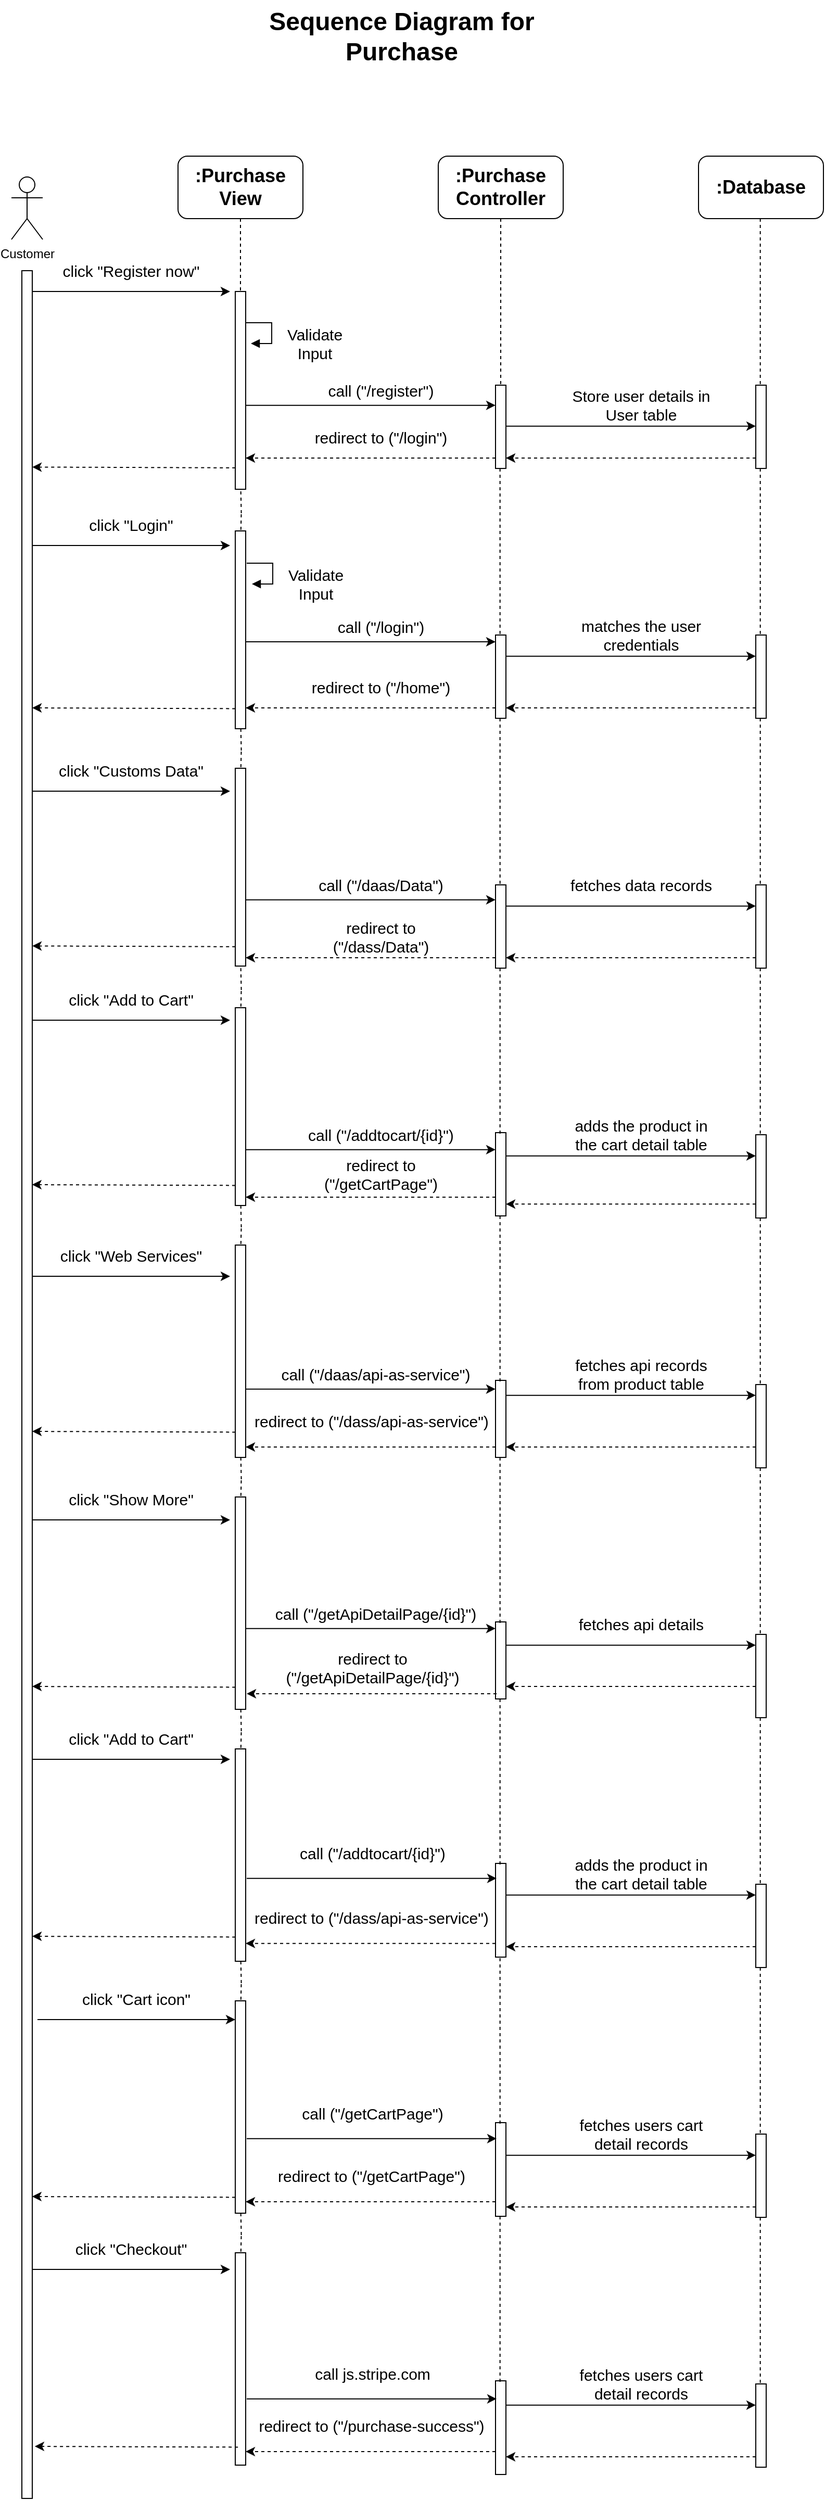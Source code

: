 <mxfile version="13.1.14" type="device"><diagram id="eB_ytuQkazif5KCW27un" name="Page-1"><mxGraphModel dx="1384" dy="784" grid="1" gridSize="10" guides="1" tooltips="1" connect="1" arrows="1" fold="1" page="1" pageScale="1" pageWidth="850" pageHeight="1100" math="0" shadow="0"><root><mxCell id="0"/><mxCell id="1" parent="0"/><mxCell id="fTECUdJftfLDW5lD0gF7-1" value="Customer" style="shape=umlActor;verticalLabelPosition=bottom;labelBackgroundColor=#ffffff;verticalAlign=top;html=1;outlineConnect=0;" vertex="1" parent="1"><mxGeometry x="50" y="210" width="30" height="60" as="geometry"/></mxCell><mxCell id="fTECUdJftfLDW5lD0gF7-7" value="" style="html=1;points=[];perimeter=orthogonalPerimeter;" vertex="1" parent="1"><mxGeometry x="60" y="300" width="10" height="2140" as="geometry"/></mxCell><mxCell id="fTECUdJftfLDW5lD0gF7-8" value="&lt;font style=&quot;font-size: 24px&quot;&gt;&lt;b&gt;Sequence Diagram for Purchase&lt;/b&gt;&lt;/font&gt;" style="text;html=1;strokeColor=none;fillColor=none;align=center;verticalAlign=middle;whiteSpace=wrap;rounded=0;" vertex="1" parent="1"><mxGeometry x="240" y="40" width="370" height="70" as="geometry"/></mxCell><mxCell id="fTECUdJftfLDW5lD0gF7-14" value="" style="edgeStyle=orthogonalEdgeStyle;rounded=0;orthogonalLoop=1;jettySize=auto;html=1;dashed=1;endArrow=none;endFill=0;" edge="1" parent="1" source="fTECUdJftfLDW5lD0gF7-9" target="fTECUdJftfLDW5lD0gF7-12"><mxGeometry relative="1" as="geometry"/></mxCell><mxCell id="fTECUdJftfLDW5lD0gF7-9" value="&lt;font style=&quot;font-size: 18px&quot;&gt;&lt;b&gt;:Purchase View&lt;/b&gt;&lt;/font&gt;" style="rounded=1;whiteSpace=wrap;html=1;" vertex="1" parent="1"><mxGeometry x="210" y="190" width="120" height="60" as="geometry"/></mxCell><mxCell id="fTECUdJftfLDW5lD0gF7-28" style="edgeStyle=orthogonalEdgeStyle;rounded=0;orthogonalLoop=1;jettySize=auto;html=1;exitX=0.5;exitY=1;exitDx=0;exitDy=0;endArrow=none;endFill=0;fontSize=15;dashed=1;" edge="1" parent="1" source="fTECUdJftfLDW5lD0gF7-10" target="fTECUdJftfLDW5lD0gF7-27"><mxGeometry relative="1" as="geometry"/></mxCell><mxCell id="fTECUdJftfLDW5lD0gF7-10" value="&lt;font style=&quot;font-size: 18px&quot;&gt;&lt;b&gt;:Purchase Controller&lt;/b&gt;&lt;/font&gt;" style="rounded=1;whiteSpace=wrap;html=1;" vertex="1" parent="1"><mxGeometry x="460" y="190" width="120" height="60" as="geometry"/></mxCell><mxCell id="fTECUdJftfLDW5lD0gF7-11" value="&lt;font style=&quot;font-size: 18px&quot;&gt;&lt;b&gt;:Database&lt;/b&gt;&lt;/font&gt;" style="rounded=1;whiteSpace=wrap;html=1;" vertex="1" parent="1"><mxGeometry x="710" y="190" width="120" height="60" as="geometry"/></mxCell><mxCell id="fTECUdJftfLDW5lD0gF7-12" value="" style="html=1;points=[];perimeter=orthogonalPerimeter;" vertex="1" parent="1"><mxGeometry x="265" y="320" width="10" height="190" as="geometry"/></mxCell><mxCell id="fTECUdJftfLDW5lD0gF7-15" value="" style="endArrow=classic;html=1;" edge="1" parent="1"><mxGeometry width="50" height="50" relative="1" as="geometry"><mxPoint x="70" y="320" as="sourcePoint"/><mxPoint x="260" y="320" as="targetPoint"/></mxGeometry></mxCell><mxCell id="fTECUdJftfLDW5lD0gF7-16" value="click &quot;Register now&quot;" style="text;html=1;strokeColor=none;fillColor=none;align=center;verticalAlign=middle;whiteSpace=wrap;rounded=0;fontSize=15;" vertex="1" parent="1"><mxGeometry x="90" y="290" width="150" height="20" as="geometry"/></mxCell><mxCell id="fTECUdJftfLDW5lD0gF7-26" value="&lt;div&gt;Validate&lt;/div&gt;&lt;div&gt;Input&lt;/div&gt;" style="edgeStyle=orthogonalEdgeStyle;html=1;align=center;spacingLeft=2;endArrow=block;rounded=0;entryX=1;entryY=0;fontSize=15;" edge="1" parent="1"><mxGeometry x="0.385" y="-40" relative="1" as="geometry"><mxPoint x="275" y="350" as="sourcePoint"/><Array as="points"><mxPoint x="300" y="350"/></Array><mxPoint x="280" y="370" as="targetPoint"/><mxPoint x="40" y="40" as="offset"/></mxGeometry></mxCell><mxCell id="fTECUdJftfLDW5lD0gF7-27" value="" style="html=1;points=[];perimeter=orthogonalPerimeter;fontSize=15;" vertex="1" parent="1"><mxGeometry x="515" y="410" width="10" height="80" as="geometry"/></mxCell><mxCell id="fTECUdJftfLDW5lD0gF7-29" value="" style="endArrow=classic;html=1;" edge="1" parent="1" target="fTECUdJftfLDW5lD0gF7-27"><mxGeometry width="50" height="50" relative="1" as="geometry"><mxPoint x="275" y="429.33" as="sourcePoint"/><mxPoint x="465" y="429.33" as="targetPoint"/></mxGeometry></mxCell><mxCell id="fTECUdJftfLDW5lD0gF7-30" value="call (&quot;/register&quot;)" style="text;html=1;strokeColor=none;fillColor=none;align=center;verticalAlign=middle;whiteSpace=wrap;rounded=0;fontSize=15;" vertex="1" parent="1"><mxGeometry x="330" y="405" width="150" height="20" as="geometry"/></mxCell><mxCell id="fTECUdJftfLDW5lD0gF7-31" value="" style="html=1;points=[];perimeter=orthogonalPerimeter;fontSize=15;" vertex="1" parent="1"><mxGeometry x="765" y="410" width="10" height="80" as="geometry"/></mxCell><mxCell id="fTECUdJftfLDW5lD0gF7-33" value="" style="endArrow=classic;html=1;" edge="1" parent="1"><mxGeometry width="50" height="50" relative="1" as="geometry"><mxPoint x="525" y="449.33" as="sourcePoint"/><mxPoint x="765" y="449.33" as="targetPoint"/></mxGeometry></mxCell><mxCell id="fTECUdJftfLDW5lD0gF7-34" value="Store user details in&lt;br&gt;User table" style="text;html=1;strokeColor=none;fillColor=none;align=center;verticalAlign=middle;whiteSpace=wrap;rounded=0;fontSize=15;" vertex="1" parent="1"><mxGeometry x="580" y="419" width="150" height="20" as="geometry"/></mxCell><mxCell id="fTECUdJftfLDW5lD0gF7-35" value="" style="endArrow=classic;html=1;dashed=1;fontSize=15;" edge="1" parent="1" target="fTECUdJftfLDW5lD0gF7-27"><mxGeometry width="50" height="50" relative="1" as="geometry"><mxPoint x="765" y="480" as="sourcePoint"/><mxPoint x="675" y="480" as="targetPoint"/></mxGeometry></mxCell><mxCell id="fTECUdJftfLDW5lD0gF7-36" value="" style="endArrow=classic;html=1;dashed=1;fontSize=15;" edge="1" parent="1"><mxGeometry width="50" height="50" relative="1" as="geometry"><mxPoint x="515" y="480" as="sourcePoint"/><mxPoint x="275" y="480" as="targetPoint"/></mxGeometry></mxCell><mxCell id="fTECUdJftfLDW5lD0gF7-38" value="redirect to (&quot;/login&quot;)" style="text;html=1;strokeColor=none;fillColor=none;align=center;verticalAlign=middle;whiteSpace=wrap;rounded=0;fontSize=15;" vertex="1" parent="1"><mxGeometry x="330" y="450" width="150" height="20" as="geometry"/></mxCell><mxCell id="fTECUdJftfLDW5lD0gF7-39" value="" style="html=1;points=[];perimeter=orthogonalPerimeter;" vertex="1" parent="1"><mxGeometry x="265" y="550" width="10" height="190" as="geometry"/></mxCell><mxCell id="fTECUdJftfLDW5lD0gF7-40" style="edgeStyle=orthogonalEdgeStyle;rounded=0;orthogonalLoop=1;jettySize=auto;html=1;exitX=0.5;exitY=1;exitDx=0;exitDy=0;endArrow=none;endFill=0;fontSize=15;dashed=1;" edge="1" parent="1"><mxGeometry relative="1" as="geometry"><mxPoint x="270.33" y="512" as="sourcePoint"/><mxPoint x="270.33" y="552" as="targetPoint"/></mxGeometry></mxCell><mxCell id="fTECUdJftfLDW5lD0gF7-42" value="" style="endArrow=classic;html=1;" edge="1" parent="1"><mxGeometry width="50" height="50" relative="1" as="geometry"><mxPoint x="70" y="564" as="sourcePoint"/><mxPoint x="260" y="564" as="targetPoint"/></mxGeometry></mxCell><mxCell id="fTECUdJftfLDW5lD0gF7-43" value="click &quot;Login&quot;" style="text;html=1;strokeColor=none;fillColor=none;align=center;verticalAlign=middle;whiteSpace=wrap;rounded=0;fontSize=15;" vertex="1" parent="1"><mxGeometry x="90" y="534" width="150" height="20" as="geometry"/></mxCell><mxCell id="fTECUdJftfLDW5lD0gF7-44" value="&lt;div&gt;Validate&lt;/div&gt;&lt;div&gt;Input&lt;/div&gt;" style="edgeStyle=orthogonalEdgeStyle;html=1;align=center;spacingLeft=2;endArrow=block;rounded=0;entryX=1;entryY=0;fontSize=15;" edge="1" parent="1"><mxGeometry x="0.385" y="-40" relative="1" as="geometry"><mxPoint x="276" y="581" as="sourcePoint"/><Array as="points"><mxPoint x="301" y="581"/></Array><mxPoint x="281" y="601" as="targetPoint"/><mxPoint x="40" y="40" as="offset"/></mxGeometry></mxCell><mxCell id="fTECUdJftfLDW5lD0gF7-45" value="" style="html=1;points=[];perimeter=orthogonalPerimeter;fontSize=15;" vertex="1" parent="1"><mxGeometry x="515" y="650" width="10" height="80" as="geometry"/></mxCell><mxCell id="fTECUdJftfLDW5lD0gF7-46" style="edgeStyle=orthogonalEdgeStyle;rounded=0;orthogonalLoop=1;jettySize=auto;html=1;exitX=0.5;exitY=1;exitDx=0;exitDy=0;endArrow=none;endFill=0;fontSize=15;dashed=1;" edge="1" parent="1"><mxGeometry relative="1" as="geometry"><mxPoint x="519.33" y="490" as="sourcePoint"/><mxPoint x="519.33" y="650" as="targetPoint"/></mxGeometry></mxCell><mxCell id="fTECUdJftfLDW5lD0gF7-47" value="" style="endArrow=classic;html=1;" edge="1" parent="1"><mxGeometry width="50" height="50" relative="1" as="geometry"><mxPoint x="275" y="656.5" as="sourcePoint"/><mxPoint x="515" y="656.5" as="targetPoint"/></mxGeometry></mxCell><mxCell id="fTECUdJftfLDW5lD0gF7-48" value="call (&quot;/login&quot;)" style="text;html=1;strokeColor=none;fillColor=none;align=center;verticalAlign=middle;whiteSpace=wrap;rounded=0;fontSize=15;" vertex="1" parent="1"><mxGeometry x="330" y="632.17" width="150" height="20" as="geometry"/></mxCell><mxCell id="fTECUdJftfLDW5lD0gF7-49" style="edgeStyle=orthogonalEdgeStyle;rounded=0;orthogonalLoop=1;jettySize=auto;html=1;exitX=0.5;exitY=1;exitDx=0;exitDy=0;endArrow=none;endFill=0;fontSize=15;dashed=1;" edge="1" parent="1"><mxGeometry relative="1" as="geometry"><mxPoint x="769.33" y="250" as="sourcePoint"/><mxPoint x="769.33" y="410" as="targetPoint"/></mxGeometry></mxCell><mxCell id="fTECUdJftfLDW5lD0gF7-50" value="" style="html=1;points=[];perimeter=orthogonalPerimeter;fontSize=15;" vertex="1" parent="1"><mxGeometry x="765" y="650" width="10" height="80" as="geometry"/></mxCell><mxCell id="fTECUdJftfLDW5lD0gF7-51" style="edgeStyle=orthogonalEdgeStyle;rounded=0;orthogonalLoop=1;jettySize=auto;html=1;exitX=0.5;exitY=1;exitDx=0;exitDy=0;endArrow=none;endFill=0;fontSize=15;dashed=1;" edge="1" parent="1"><mxGeometry relative="1" as="geometry"><mxPoint x="769.33" y="490" as="sourcePoint"/><mxPoint x="769.33" y="650" as="targetPoint"/></mxGeometry></mxCell><mxCell id="fTECUdJftfLDW5lD0gF7-52" value="" style="endArrow=classic;html=1;" edge="1" parent="1"><mxGeometry width="50" height="50" relative="1" as="geometry"><mxPoint x="525" y="670.33" as="sourcePoint"/><mxPoint x="765" y="670.33" as="targetPoint"/></mxGeometry></mxCell><mxCell id="fTECUdJftfLDW5lD0gF7-53" value="matches the user credentials" style="text;html=1;strokeColor=none;fillColor=none;align=center;verticalAlign=middle;whiteSpace=wrap;rounded=0;fontSize=15;" vertex="1" parent="1"><mxGeometry x="580" y="640" width="150" height="20" as="geometry"/></mxCell><mxCell id="fTECUdJftfLDW5lD0gF7-54" value="" style="endArrow=classic;html=1;dashed=1;fontSize=15;" edge="1" parent="1"><mxGeometry width="50" height="50" relative="1" as="geometry"><mxPoint x="765" y="720" as="sourcePoint"/><mxPoint x="525" y="720" as="targetPoint"/></mxGeometry></mxCell><mxCell id="fTECUdJftfLDW5lD0gF7-56" value="" style="endArrow=classic;html=1;dashed=1;fontSize=15;" edge="1" parent="1"><mxGeometry width="50" height="50" relative="1" as="geometry"><mxPoint x="515" y="720" as="sourcePoint"/><mxPoint x="275" y="720" as="targetPoint"/></mxGeometry></mxCell><mxCell id="fTECUdJftfLDW5lD0gF7-57" value="redirect to (&quot;/home&quot;)" style="text;html=1;strokeColor=none;fillColor=none;align=center;verticalAlign=middle;whiteSpace=wrap;rounded=0;fontSize=15;" vertex="1" parent="1"><mxGeometry x="330" y="690" width="150" height="20" as="geometry"/></mxCell><mxCell id="fTECUdJftfLDW5lD0gF7-58" value="" style="endArrow=classic;html=1;dashed=1;fontSize=15;entryX=0.987;entryY=0.212;entryDx=0;entryDy=0;entryPerimeter=0;" edge="1" parent="1"><mxGeometry width="50" height="50" relative="1" as="geometry"><mxPoint x="265.13" y="720.72" as="sourcePoint"/><mxPoint x="70.0" y="720" as="targetPoint"/></mxGeometry></mxCell><mxCell id="fTECUdJftfLDW5lD0gF7-59" value="" style="html=1;points=[];perimeter=orthogonalPerimeter;" vertex="1" parent="1"><mxGeometry x="265" y="778" width="10" height="190" as="geometry"/></mxCell><mxCell id="fTECUdJftfLDW5lD0gF7-60" style="edgeStyle=orthogonalEdgeStyle;rounded=0;orthogonalLoop=1;jettySize=auto;html=1;exitX=0.5;exitY=1;exitDx=0;exitDy=0;endArrow=none;endFill=0;fontSize=15;dashed=1;" edge="1" parent="1"><mxGeometry relative="1" as="geometry"><mxPoint x="270.33" y="740" as="sourcePoint"/><mxPoint x="270.33" y="780" as="targetPoint"/></mxGeometry></mxCell><mxCell id="fTECUdJftfLDW5lD0gF7-61" value="" style="endArrow=classic;html=1;" edge="1" parent="1"><mxGeometry width="50" height="50" relative="1" as="geometry"><mxPoint x="70" y="800" as="sourcePoint"/><mxPoint x="260" y="800" as="targetPoint"/></mxGeometry></mxCell><mxCell id="fTECUdJftfLDW5lD0gF7-62" value="click &quot;Customs Data&quot;" style="text;html=1;strokeColor=none;fillColor=none;align=center;verticalAlign=middle;whiteSpace=wrap;rounded=0;fontSize=15;" vertex="1" parent="1"><mxGeometry x="90" y="770" width="150" height="20" as="geometry"/></mxCell><mxCell id="fTECUdJftfLDW5lD0gF7-63" value="" style="html=1;points=[];perimeter=orthogonalPerimeter;fontSize=15;" vertex="1" parent="1"><mxGeometry x="515" y="890" width="10" height="80" as="geometry"/></mxCell><mxCell id="fTECUdJftfLDW5lD0gF7-64" style="edgeStyle=orthogonalEdgeStyle;rounded=0;orthogonalLoop=1;jettySize=auto;html=1;exitX=0.5;exitY=1;exitDx=0;exitDy=0;endArrow=none;endFill=0;fontSize=15;dashed=1;" edge="1" parent="1"><mxGeometry relative="1" as="geometry"><mxPoint x="519.33" y="730" as="sourcePoint"/><mxPoint x="519.33" y="890" as="targetPoint"/></mxGeometry></mxCell><mxCell id="fTECUdJftfLDW5lD0gF7-65" value="" style="endArrow=classic;html=1;" edge="1" parent="1"><mxGeometry width="50" height="50" relative="1" as="geometry"><mxPoint x="275" y="904.33" as="sourcePoint"/><mxPoint x="515" y="904.33" as="targetPoint"/></mxGeometry></mxCell><mxCell id="fTECUdJftfLDW5lD0gF7-66" value="call (&quot;/daas/Data&quot;)" style="text;html=1;strokeColor=none;fillColor=none;align=center;verticalAlign=middle;whiteSpace=wrap;rounded=0;fontSize=15;" vertex="1" parent="1"><mxGeometry x="330" y="880" width="150" height="20" as="geometry"/></mxCell><mxCell id="fTECUdJftfLDW5lD0gF7-67" value="" style="html=1;points=[];perimeter=orthogonalPerimeter;fontSize=15;" vertex="1" parent="1"><mxGeometry x="765" y="890" width="10" height="80" as="geometry"/></mxCell><mxCell id="fTECUdJftfLDW5lD0gF7-68" style="edgeStyle=orthogonalEdgeStyle;rounded=0;orthogonalLoop=1;jettySize=auto;html=1;exitX=0.5;exitY=1;exitDx=0;exitDy=0;endArrow=none;endFill=0;fontSize=15;dashed=1;" edge="1" parent="1"><mxGeometry relative="1" as="geometry"><mxPoint x="769.33" y="730" as="sourcePoint"/><mxPoint x="769.33" y="890" as="targetPoint"/></mxGeometry></mxCell><mxCell id="fTECUdJftfLDW5lD0gF7-69" value="" style="endArrow=classic;html=1;" edge="1" parent="1"><mxGeometry width="50" height="50" relative="1" as="geometry"><mxPoint x="525" y="910.33" as="sourcePoint"/><mxPoint x="765" y="910.33" as="targetPoint"/></mxGeometry></mxCell><mxCell id="fTECUdJftfLDW5lD0gF7-70" value="fetches data records" style="text;html=1;strokeColor=none;fillColor=none;align=center;verticalAlign=middle;whiteSpace=wrap;rounded=0;fontSize=15;" vertex="1" parent="1"><mxGeometry x="580" y="880" width="150" height="20" as="geometry"/></mxCell><mxCell id="fTECUdJftfLDW5lD0gF7-72" value="" style="endArrow=classic;html=1;dashed=1;fontSize=15;" edge="1" parent="1"><mxGeometry width="50" height="50" relative="1" as="geometry"><mxPoint x="765" y="960" as="sourcePoint"/><mxPoint x="525" y="960" as="targetPoint"/></mxGeometry></mxCell><mxCell id="fTECUdJftfLDW5lD0gF7-73" value="" style="endArrow=classic;html=1;dashed=1;fontSize=15;" edge="1" parent="1"><mxGeometry width="50" height="50" relative="1" as="geometry"><mxPoint x="515" y="960" as="sourcePoint"/><mxPoint x="275" y="960" as="targetPoint"/></mxGeometry></mxCell><mxCell id="fTECUdJftfLDW5lD0gF7-74" value="redirect to (&quot;/dass/Data&quot;)" style="text;html=1;strokeColor=none;fillColor=none;align=center;verticalAlign=middle;whiteSpace=wrap;rounded=0;fontSize=15;" vertex="1" parent="1"><mxGeometry x="330" y="930" width="150" height="20" as="geometry"/></mxCell><mxCell id="fTECUdJftfLDW5lD0gF7-75" value="" style="endArrow=classic;html=1;dashed=1;fontSize=15;entryX=0.987;entryY=0.212;entryDx=0;entryDy=0;entryPerimeter=0;" edge="1" parent="1"><mxGeometry width="50" height="50" relative="1" as="geometry"><mxPoint x="265.13" y="949.39" as="sourcePoint"/><mxPoint x="70.0" y="948.67" as="targetPoint"/></mxGeometry></mxCell><mxCell id="fTECUdJftfLDW5lD0gF7-76" value="" style="html=1;points=[];perimeter=orthogonalPerimeter;" vertex="1" parent="1"><mxGeometry x="265" y="1008" width="10" height="190" as="geometry"/></mxCell><mxCell id="fTECUdJftfLDW5lD0gF7-77" style="edgeStyle=orthogonalEdgeStyle;rounded=0;orthogonalLoop=1;jettySize=auto;html=1;exitX=0.5;exitY=1;exitDx=0;exitDy=0;endArrow=none;endFill=0;fontSize=15;dashed=1;" edge="1" parent="1"><mxGeometry relative="1" as="geometry"><mxPoint x="270.33" y="970" as="sourcePoint"/><mxPoint x="270.33" y="1010" as="targetPoint"/></mxGeometry></mxCell><mxCell id="fTECUdJftfLDW5lD0gF7-78" value="" style="endArrow=classic;html=1;" edge="1" parent="1"><mxGeometry width="50" height="50" relative="1" as="geometry"><mxPoint x="70" y="1020" as="sourcePoint"/><mxPoint x="260" y="1020" as="targetPoint"/></mxGeometry></mxCell><mxCell id="fTECUdJftfLDW5lD0gF7-79" value="click &quot;Add to Cart&quot;" style="text;html=1;strokeColor=none;fillColor=none;align=center;verticalAlign=middle;whiteSpace=wrap;rounded=0;fontSize=15;" vertex="1" parent="1"><mxGeometry x="90" y="990" width="150" height="20" as="geometry"/></mxCell><mxCell id="fTECUdJftfLDW5lD0gF7-80" value="" style="html=1;points=[];perimeter=orthogonalPerimeter;fontSize=15;" vertex="1" parent="1"><mxGeometry x="515" y="1128" width="10" height="80" as="geometry"/></mxCell><mxCell id="fTECUdJftfLDW5lD0gF7-81" style="edgeStyle=orthogonalEdgeStyle;rounded=0;orthogonalLoop=1;jettySize=auto;html=1;exitX=0.5;exitY=1;exitDx=0;exitDy=0;endArrow=none;endFill=0;fontSize=15;dashed=1;" edge="1" parent="1"><mxGeometry relative="1" as="geometry"><mxPoint x="519.33" y="970" as="sourcePoint"/><mxPoint x="519.33" y="1130" as="targetPoint"/></mxGeometry></mxCell><mxCell id="fTECUdJftfLDW5lD0gF7-82" value="" style="endArrow=classic;html=1;" edge="1" parent="1"><mxGeometry width="50" height="50" relative="1" as="geometry"><mxPoint x="275" y="1144.33" as="sourcePoint"/><mxPoint x="515" y="1144.33" as="targetPoint"/></mxGeometry></mxCell><mxCell id="fTECUdJftfLDW5lD0gF7-83" value="call (&quot;/addtocart/{id}&quot;)" style="text;html=1;strokeColor=none;fillColor=none;align=center;verticalAlign=middle;whiteSpace=wrap;rounded=0;fontSize=15;" vertex="1" parent="1"><mxGeometry x="330" y="1120" width="150" height="20" as="geometry"/></mxCell><mxCell id="fTECUdJftfLDW5lD0gF7-84" value="" style="html=1;points=[];perimeter=orthogonalPerimeter;fontSize=15;" vertex="1" parent="1"><mxGeometry x="765" y="1130" width="10" height="80" as="geometry"/></mxCell><mxCell id="fTECUdJftfLDW5lD0gF7-85" style="edgeStyle=orthogonalEdgeStyle;rounded=0;orthogonalLoop=1;jettySize=auto;html=1;exitX=0.5;exitY=1;exitDx=0;exitDy=0;endArrow=none;endFill=0;fontSize=15;dashed=1;" edge="1" parent="1"><mxGeometry relative="1" as="geometry"><mxPoint x="769.33" y="970" as="sourcePoint"/><mxPoint x="769.33" y="1130" as="targetPoint"/></mxGeometry></mxCell><mxCell id="fTECUdJftfLDW5lD0gF7-86" value="" style="endArrow=classic;html=1;" edge="1" parent="1"><mxGeometry width="50" height="50" relative="1" as="geometry"><mxPoint x="525" y="1150.33" as="sourcePoint"/><mxPoint x="765" y="1150.33" as="targetPoint"/></mxGeometry></mxCell><mxCell id="fTECUdJftfLDW5lD0gF7-87" value="adds the product in the cart detail table" style="text;html=1;strokeColor=none;fillColor=none;align=center;verticalAlign=middle;whiteSpace=wrap;rounded=0;fontSize=15;" vertex="1" parent="1"><mxGeometry x="580" y="1120" width="150" height="20" as="geometry"/></mxCell><mxCell id="fTECUdJftfLDW5lD0gF7-88" value="" style="endArrow=classic;html=1;dashed=1;fontSize=15;" edge="1" parent="1"><mxGeometry width="50" height="50" relative="1" as="geometry"><mxPoint x="765" y="1196.67" as="sourcePoint"/><mxPoint x="525" y="1196.67" as="targetPoint"/></mxGeometry></mxCell><mxCell id="fTECUdJftfLDW5lD0gF7-89" value="" style="endArrow=classic;html=1;dashed=1;fontSize=15;" edge="1" parent="1"><mxGeometry width="50" height="50" relative="1" as="geometry"><mxPoint x="515" y="1190" as="sourcePoint"/><mxPoint x="275" y="1190" as="targetPoint"/></mxGeometry></mxCell><mxCell id="fTECUdJftfLDW5lD0gF7-90" value="redirect to (&quot;/getCartPage&quot;)" style="text;html=1;strokeColor=none;fillColor=none;align=center;verticalAlign=middle;whiteSpace=wrap;rounded=0;fontSize=15;" vertex="1" parent="1"><mxGeometry x="330" y="1158" width="150" height="20" as="geometry"/></mxCell><mxCell id="fTECUdJftfLDW5lD0gF7-91" value="" style="endArrow=classic;html=1;dashed=1;fontSize=15;entryX=0.987;entryY=0.212;entryDx=0;entryDy=0;entryPerimeter=0;" edge="1" parent="1"><mxGeometry width="50" height="50" relative="1" as="geometry"><mxPoint x="265.0" y="1178.72" as="sourcePoint"/><mxPoint x="69.87" y="1178" as="targetPoint"/></mxGeometry></mxCell><mxCell id="fTECUdJftfLDW5lD0gF7-92" value="" style="html=1;points=[];perimeter=orthogonalPerimeter;" vertex="1" parent="1"><mxGeometry x="265" y="1236" width="10" height="204" as="geometry"/></mxCell><mxCell id="fTECUdJftfLDW5lD0gF7-93" style="edgeStyle=orthogonalEdgeStyle;rounded=0;orthogonalLoop=1;jettySize=auto;html=1;exitX=0.5;exitY=1;exitDx=0;exitDy=0;endArrow=none;endFill=0;fontSize=15;dashed=1;" edge="1" parent="1"><mxGeometry relative="1" as="geometry"><mxPoint x="270.33" y="1198" as="sourcePoint"/><mxPoint x="270.33" y="1238" as="targetPoint"/></mxGeometry></mxCell><mxCell id="fTECUdJftfLDW5lD0gF7-94" value="" style="endArrow=classic;html=1;" edge="1" parent="1"><mxGeometry width="50" height="50" relative="1" as="geometry"><mxPoint x="70" y="1266" as="sourcePoint"/><mxPoint x="260" y="1266" as="targetPoint"/></mxGeometry></mxCell><mxCell id="fTECUdJftfLDW5lD0gF7-95" value="click &quot;Web Services&quot;" style="text;html=1;strokeColor=none;fillColor=none;align=center;verticalAlign=middle;whiteSpace=wrap;rounded=0;fontSize=15;" vertex="1" parent="1"><mxGeometry x="90" y="1236" width="150" height="20" as="geometry"/></mxCell><mxCell id="fTECUdJftfLDW5lD0gF7-96" value="" style="html=1;points=[];perimeter=orthogonalPerimeter;fontSize=15;" vertex="1" parent="1"><mxGeometry x="515" y="1366" width="10" height="74" as="geometry"/></mxCell><mxCell id="fTECUdJftfLDW5lD0gF7-97" style="edgeStyle=orthogonalEdgeStyle;rounded=0;orthogonalLoop=1;jettySize=auto;html=1;exitX=0.5;exitY=1;exitDx=0;exitDy=0;endArrow=none;endFill=0;fontSize=15;dashed=1;" edge="1" parent="1"><mxGeometry relative="1" as="geometry"><mxPoint x="519.33" y="1208" as="sourcePoint"/><mxPoint x="519.33" y="1368" as="targetPoint"/></mxGeometry></mxCell><mxCell id="fTECUdJftfLDW5lD0gF7-98" value="" style="endArrow=classic;html=1;" edge="1" parent="1"><mxGeometry width="50" height="50" relative="1" as="geometry"><mxPoint x="275" y="1374.33" as="sourcePoint"/><mxPoint x="515" y="1374.33" as="targetPoint"/></mxGeometry></mxCell><mxCell id="fTECUdJftfLDW5lD0gF7-99" value="call (&quot;/daas/api-as-service&quot;)" style="text;html=1;strokeColor=none;fillColor=none;align=center;verticalAlign=middle;whiteSpace=wrap;rounded=0;fontSize=15;" vertex="1" parent="1"><mxGeometry x="300" y="1350" width="200" height="20" as="geometry"/></mxCell><mxCell id="fTECUdJftfLDW5lD0gF7-100" value="" style="html=1;points=[];perimeter=orthogonalPerimeter;fontSize=15;" vertex="1" parent="1"><mxGeometry x="765" y="1370" width="10" height="80" as="geometry"/></mxCell><mxCell id="fTECUdJftfLDW5lD0gF7-101" style="edgeStyle=orthogonalEdgeStyle;rounded=0;orthogonalLoop=1;jettySize=auto;html=1;exitX=0.5;exitY=1;exitDx=0;exitDy=0;endArrow=none;endFill=0;fontSize=15;dashed=1;" edge="1" parent="1"><mxGeometry relative="1" as="geometry"><mxPoint x="769.33" y="1210" as="sourcePoint"/><mxPoint x="769.33" y="1370" as="targetPoint"/></mxGeometry></mxCell><mxCell id="fTECUdJftfLDW5lD0gF7-102" value="" style="endArrow=classic;html=1;" edge="1" parent="1"><mxGeometry width="50" height="50" relative="1" as="geometry"><mxPoint x="525" y="1380.33" as="sourcePoint"/><mxPoint x="765" y="1380.33" as="targetPoint"/></mxGeometry></mxCell><mxCell id="fTECUdJftfLDW5lD0gF7-103" value="fetches api records from product table" style="text;html=1;strokeColor=none;fillColor=none;align=center;verticalAlign=middle;whiteSpace=wrap;rounded=0;fontSize=15;" vertex="1" parent="1"><mxGeometry x="580" y="1350" width="150" height="20" as="geometry"/></mxCell><mxCell id="fTECUdJftfLDW5lD0gF7-104" value="" style="endArrow=classic;html=1;dashed=1;fontSize=15;" edge="1" parent="1"><mxGeometry width="50" height="50" relative="1" as="geometry"><mxPoint x="765" y="1430" as="sourcePoint"/><mxPoint x="525" y="1430" as="targetPoint"/></mxGeometry></mxCell><mxCell id="fTECUdJftfLDW5lD0gF7-105" value="" style="endArrow=classic;html=1;dashed=1;fontSize=15;" edge="1" parent="1"><mxGeometry width="50" height="50" relative="1" as="geometry"><mxPoint x="515" y="1430" as="sourcePoint"/><mxPoint x="275" y="1430" as="targetPoint"/></mxGeometry></mxCell><mxCell id="fTECUdJftfLDW5lD0gF7-106" value="redirect to (&quot;/dass/api-as-service&quot;)" style="text;html=1;strokeColor=none;fillColor=none;align=center;verticalAlign=middle;whiteSpace=wrap;rounded=0;fontSize=15;" vertex="1" parent="1"><mxGeometry x="281" y="1395" width="230" height="20" as="geometry"/></mxCell><mxCell id="fTECUdJftfLDW5lD0gF7-107" value="" style="endArrow=classic;html=1;dashed=1;fontSize=15;entryX=0.987;entryY=0.212;entryDx=0;entryDy=0;entryPerimeter=0;" edge="1" parent="1"><mxGeometry width="50" height="50" relative="1" as="geometry"><mxPoint x="265.13" y="1415.72" as="sourcePoint"/><mxPoint x="70.0" y="1415" as="targetPoint"/></mxGeometry></mxCell><mxCell id="fTECUdJftfLDW5lD0gF7-109" value="" style="endArrow=classic;html=1;dashed=1;fontSize=15;entryX=0.987;entryY=0.212;entryDx=0;entryDy=0;entryPerimeter=0;" edge="1" parent="1"><mxGeometry width="50" height="50" relative="1" as="geometry"><mxPoint x="265.13" y="489.39" as="sourcePoint"/><mxPoint x="70" y="488.67" as="targetPoint"/></mxGeometry></mxCell><mxCell id="fTECUdJftfLDW5lD0gF7-112" value="" style="html=1;points=[];perimeter=orthogonalPerimeter;" vertex="1" parent="1"><mxGeometry x="265" y="1478" width="10" height="204" as="geometry"/></mxCell><mxCell id="fTECUdJftfLDW5lD0gF7-113" style="edgeStyle=orthogonalEdgeStyle;rounded=0;orthogonalLoop=1;jettySize=auto;html=1;exitX=0.5;exitY=1;exitDx=0;exitDy=0;endArrow=none;endFill=0;fontSize=15;dashed=1;" edge="1" parent="1"><mxGeometry relative="1" as="geometry"><mxPoint x="270.33" y="1440" as="sourcePoint"/><mxPoint x="270.33" y="1480" as="targetPoint"/></mxGeometry></mxCell><mxCell id="fTECUdJftfLDW5lD0gF7-114" value="" style="endArrow=classic;html=1;" edge="1" parent="1"><mxGeometry width="50" height="50" relative="1" as="geometry"><mxPoint x="70" y="1500" as="sourcePoint"/><mxPoint x="260" y="1500" as="targetPoint"/></mxGeometry></mxCell><mxCell id="fTECUdJftfLDW5lD0gF7-115" value="click &quot;Show More&quot;" style="text;html=1;strokeColor=none;fillColor=none;align=center;verticalAlign=middle;whiteSpace=wrap;rounded=0;fontSize=15;" vertex="1" parent="1"><mxGeometry x="90" y="1470" width="150" height="20" as="geometry"/></mxCell><mxCell id="fTECUdJftfLDW5lD0gF7-116" value="" style="html=1;points=[];perimeter=orthogonalPerimeter;fontSize=15;" vertex="1" parent="1"><mxGeometry x="515" y="1598" width="10" height="74" as="geometry"/></mxCell><mxCell id="fTECUdJftfLDW5lD0gF7-117" style="edgeStyle=orthogonalEdgeStyle;rounded=0;orthogonalLoop=1;jettySize=auto;html=1;exitX=0.5;exitY=1;exitDx=0;exitDy=0;endArrow=none;endFill=0;fontSize=15;dashed=1;" edge="1" parent="1"><mxGeometry relative="1" as="geometry"><mxPoint x="519.33" y="1440" as="sourcePoint"/><mxPoint x="519.33" y="1600" as="targetPoint"/></mxGeometry></mxCell><mxCell id="fTECUdJftfLDW5lD0gF7-118" value="" style="endArrow=classic;html=1;" edge="1" parent="1"><mxGeometry width="50" height="50" relative="1" as="geometry"><mxPoint x="275" y="1604.33" as="sourcePoint"/><mxPoint x="515" y="1604.33" as="targetPoint"/></mxGeometry></mxCell><mxCell id="fTECUdJftfLDW5lD0gF7-119" value="call (&quot;/getApiDetailPage/{id}&quot;)" style="text;html=1;strokeColor=none;fillColor=none;align=center;verticalAlign=middle;whiteSpace=wrap;rounded=0;fontSize=15;" vertex="1" parent="1"><mxGeometry x="300" y="1580" width="200" height="20" as="geometry"/></mxCell><mxCell id="fTECUdJftfLDW5lD0gF7-120" value="" style="html=1;points=[];perimeter=orthogonalPerimeter;fontSize=15;" vertex="1" parent="1"><mxGeometry x="765" y="1610" width="10" height="80" as="geometry"/></mxCell><mxCell id="fTECUdJftfLDW5lD0gF7-121" style="edgeStyle=orthogonalEdgeStyle;rounded=0;orthogonalLoop=1;jettySize=auto;html=1;exitX=0.5;exitY=1;exitDx=0;exitDy=0;endArrow=none;endFill=0;fontSize=15;dashed=1;" edge="1" parent="1"><mxGeometry relative="1" as="geometry"><mxPoint x="769.33" y="1450" as="sourcePoint"/><mxPoint x="769.33" y="1610" as="targetPoint"/></mxGeometry></mxCell><mxCell id="fTECUdJftfLDW5lD0gF7-122" value="" style="endArrow=classic;html=1;" edge="1" parent="1"><mxGeometry width="50" height="50" relative="1" as="geometry"><mxPoint x="525" y="1620.33" as="sourcePoint"/><mxPoint x="765" y="1620.33" as="targetPoint"/></mxGeometry></mxCell><mxCell id="fTECUdJftfLDW5lD0gF7-123" value="fetches api details" style="text;html=1;strokeColor=none;fillColor=none;align=center;verticalAlign=middle;whiteSpace=wrap;rounded=0;fontSize=15;" vertex="1" parent="1"><mxGeometry x="580" y="1590" width="150" height="20" as="geometry"/></mxCell><mxCell id="fTECUdJftfLDW5lD0gF7-124" value="" style="endArrow=classic;html=1;dashed=1;fontSize=15;" edge="1" parent="1"><mxGeometry width="50" height="50" relative="1" as="geometry"><mxPoint x="765" y="1660" as="sourcePoint"/><mxPoint x="525" y="1660" as="targetPoint"/></mxGeometry></mxCell><mxCell id="fTECUdJftfLDW5lD0gF7-125" value="" style="endArrow=classic;html=1;dashed=1;fontSize=15;" edge="1" parent="1"><mxGeometry width="50" height="50" relative="1" as="geometry"><mxPoint x="516" y="1667" as="sourcePoint"/><mxPoint x="276" y="1667" as="targetPoint"/></mxGeometry></mxCell><mxCell id="fTECUdJftfLDW5lD0gF7-126" value="redirect to (&quot;/getApiDetailPage/{id}&quot;)" style="text;html=1;strokeColor=none;fillColor=none;align=center;verticalAlign=middle;whiteSpace=wrap;rounded=0;fontSize=15;" vertex="1" parent="1"><mxGeometry x="282" y="1632" width="230" height="20" as="geometry"/></mxCell><mxCell id="fTECUdJftfLDW5lD0gF7-127" value="" style="endArrow=classic;html=1;dashed=1;fontSize=15;entryX=0.987;entryY=0.212;entryDx=0;entryDy=0;entryPerimeter=0;" edge="1" parent="1"><mxGeometry width="50" height="50" relative="1" as="geometry"><mxPoint x="265.13" y="1660.72" as="sourcePoint"/><mxPoint x="70" y="1660" as="targetPoint"/></mxGeometry></mxCell><mxCell id="fTECUdJftfLDW5lD0gF7-128" value="" style="html=1;points=[];perimeter=orthogonalPerimeter;" vertex="1" parent="1"><mxGeometry x="265" y="1720" width="10" height="204" as="geometry"/></mxCell><mxCell id="fTECUdJftfLDW5lD0gF7-129" style="edgeStyle=orthogonalEdgeStyle;rounded=0;orthogonalLoop=1;jettySize=auto;html=1;exitX=0.5;exitY=1;exitDx=0;exitDy=0;endArrow=none;endFill=0;fontSize=15;dashed=1;" edge="1" parent="1"><mxGeometry relative="1" as="geometry"><mxPoint x="270.33" y="1682" as="sourcePoint"/><mxPoint x="270.33" y="1722" as="targetPoint"/></mxGeometry></mxCell><mxCell id="fTECUdJftfLDW5lD0gF7-130" value="" style="endArrow=classic;html=1;" edge="1" parent="1"><mxGeometry width="50" height="50" relative="1" as="geometry"><mxPoint x="70" y="1730" as="sourcePoint"/><mxPoint x="260" y="1730" as="targetPoint"/></mxGeometry></mxCell><mxCell id="fTECUdJftfLDW5lD0gF7-131" value="click &quot;Add to Cart&quot;" style="text;html=1;strokeColor=none;fillColor=none;align=center;verticalAlign=middle;whiteSpace=wrap;rounded=0;fontSize=15;" vertex="1" parent="1"><mxGeometry x="90" y="1700" width="150" height="20" as="geometry"/></mxCell><mxCell id="fTECUdJftfLDW5lD0gF7-132" value="" style="html=1;points=[];perimeter=orthogonalPerimeter;fontSize=15;" vertex="1" parent="1"><mxGeometry x="515" y="1830" width="10" height="90" as="geometry"/></mxCell><mxCell id="fTECUdJftfLDW5lD0gF7-133" style="edgeStyle=orthogonalEdgeStyle;rounded=0;orthogonalLoop=1;jettySize=auto;html=1;exitX=0.5;exitY=1;exitDx=0;exitDy=0;endArrow=none;endFill=0;fontSize=15;dashed=1;" edge="1" parent="1"><mxGeometry relative="1" as="geometry"><mxPoint x="519.33" y="1672" as="sourcePoint"/><mxPoint x="519.33" y="1832" as="targetPoint"/></mxGeometry></mxCell><mxCell id="fTECUdJftfLDW5lD0gF7-134" value="" style="endArrow=classic;html=1;" edge="1" parent="1"><mxGeometry width="50" height="50" relative="1" as="geometry"><mxPoint x="276" y="1844.33" as="sourcePoint"/><mxPoint x="516" y="1844.33" as="targetPoint"/></mxGeometry></mxCell><mxCell id="fTECUdJftfLDW5lD0gF7-137" value="call (&quot;/addtocart/{id}&quot;)" style="text;html=1;strokeColor=none;fillColor=none;align=center;verticalAlign=middle;whiteSpace=wrap;rounded=0;fontSize=15;" vertex="1" parent="1"><mxGeometry x="322" y="1810" width="150" height="20" as="geometry"/></mxCell><mxCell id="fTECUdJftfLDW5lD0gF7-138" value="" style="html=1;points=[];perimeter=orthogonalPerimeter;fontSize=15;" vertex="1" parent="1"><mxGeometry x="765" y="1850" width="10" height="80" as="geometry"/></mxCell><mxCell id="fTECUdJftfLDW5lD0gF7-139" style="edgeStyle=orthogonalEdgeStyle;rounded=0;orthogonalLoop=1;jettySize=auto;html=1;exitX=0.5;exitY=1;exitDx=0;exitDy=0;endArrow=none;endFill=0;fontSize=15;dashed=1;" edge="1" parent="1"><mxGeometry relative="1" as="geometry"><mxPoint x="769.33" y="1690" as="sourcePoint"/><mxPoint x="769.33" y="1850" as="targetPoint"/></mxGeometry></mxCell><mxCell id="fTECUdJftfLDW5lD0gF7-140" value="" style="endArrow=classic;html=1;" edge="1" parent="1"><mxGeometry width="50" height="50" relative="1" as="geometry"><mxPoint x="525" y="1860.33" as="sourcePoint"/><mxPoint x="765" y="1860.33" as="targetPoint"/></mxGeometry></mxCell><mxCell id="fTECUdJftfLDW5lD0gF7-141" value="adds the product in the cart detail table" style="text;html=1;strokeColor=none;fillColor=none;align=center;verticalAlign=middle;whiteSpace=wrap;rounded=0;fontSize=15;" vertex="1" parent="1"><mxGeometry x="580" y="1830" width="150" height="20" as="geometry"/></mxCell><mxCell id="fTECUdJftfLDW5lD0gF7-142" value="" style="endArrow=classic;html=1;dashed=1;fontSize=15;" edge="1" parent="1"><mxGeometry width="50" height="50" relative="1" as="geometry"><mxPoint x="765" y="1910" as="sourcePoint"/><mxPoint x="525" y="1910" as="targetPoint"/></mxGeometry></mxCell><mxCell id="fTECUdJftfLDW5lD0gF7-144" value="" style="endArrow=classic;html=1;dashed=1;fontSize=15;" edge="1" parent="1"><mxGeometry width="50" height="50" relative="1" as="geometry"><mxPoint x="515" y="1906.83" as="sourcePoint"/><mxPoint x="275" y="1906.83" as="targetPoint"/></mxGeometry></mxCell><mxCell id="fTECUdJftfLDW5lD0gF7-145" value="redirect to (&quot;/dass/api-as-service&quot;)" style="text;html=1;strokeColor=none;fillColor=none;align=center;verticalAlign=middle;whiteSpace=wrap;rounded=0;fontSize=15;" vertex="1" parent="1"><mxGeometry x="281" y="1871.83" width="230" height="20" as="geometry"/></mxCell><mxCell id="fTECUdJftfLDW5lD0gF7-146" value="" style="endArrow=classic;html=1;dashed=1;fontSize=15;entryX=0.987;entryY=0.212;entryDx=0;entryDy=0;entryPerimeter=0;" edge="1" parent="1"><mxGeometry width="50" height="50" relative="1" as="geometry"><mxPoint x="265.13" y="1900.72" as="sourcePoint"/><mxPoint x="70" y="1900" as="targetPoint"/></mxGeometry></mxCell><mxCell id="fTECUdJftfLDW5lD0gF7-149" value="" style="html=1;points=[];perimeter=orthogonalPerimeter;" vertex="1" parent="1"><mxGeometry x="265" y="1962" width="10" height="204" as="geometry"/></mxCell><mxCell id="fTECUdJftfLDW5lD0gF7-150" style="edgeStyle=orthogonalEdgeStyle;rounded=0;orthogonalLoop=1;jettySize=auto;html=1;exitX=0.5;exitY=1;exitDx=0;exitDy=0;endArrow=none;endFill=0;fontSize=15;dashed=1;" edge="1" parent="1"><mxGeometry relative="1" as="geometry"><mxPoint x="270.33" y="1924" as="sourcePoint"/><mxPoint x="270.33" y="1964" as="targetPoint"/></mxGeometry></mxCell><mxCell id="fTECUdJftfLDW5lD0gF7-151" value="" style="endArrow=classic;html=1;" edge="1" parent="1"><mxGeometry width="50" height="50" relative="1" as="geometry"><mxPoint x="75" y="1980" as="sourcePoint"/><mxPoint x="265" y="1980" as="targetPoint"/></mxGeometry></mxCell><mxCell id="fTECUdJftfLDW5lD0gF7-152" value="click &quot;Cart icon&quot;" style="text;html=1;strokeColor=none;fillColor=none;align=center;verticalAlign=middle;whiteSpace=wrap;rounded=0;fontSize=15;" vertex="1" parent="1"><mxGeometry x="95" y="1950" width="150" height="20" as="geometry"/></mxCell><mxCell id="fTECUdJftfLDW5lD0gF7-153" value="" style="html=1;points=[];perimeter=orthogonalPerimeter;fontSize=15;" vertex="1" parent="1"><mxGeometry x="515" y="2079" width="10" height="90" as="geometry"/></mxCell><mxCell id="fTECUdJftfLDW5lD0gF7-154" style="edgeStyle=orthogonalEdgeStyle;rounded=0;orthogonalLoop=1;jettySize=auto;html=1;exitX=0.5;exitY=1;exitDx=0;exitDy=0;endArrow=none;endFill=0;fontSize=15;dashed=1;" edge="1" parent="1"><mxGeometry relative="1" as="geometry"><mxPoint x="519.33" y="1921" as="sourcePoint"/><mxPoint x="519.33" y="2081" as="targetPoint"/></mxGeometry></mxCell><mxCell id="fTECUdJftfLDW5lD0gF7-155" value="" style="endArrow=classic;html=1;" edge="1" parent="1"><mxGeometry width="50" height="50" relative="1" as="geometry"><mxPoint x="276" y="2094.33" as="sourcePoint"/><mxPoint x="516" y="2094.33" as="targetPoint"/></mxGeometry></mxCell><mxCell id="fTECUdJftfLDW5lD0gF7-156" value="call (&quot;/getCartPage&quot;)" style="text;html=1;strokeColor=none;fillColor=none;align=center;verticalAlign=middle;whiteSpace=wrap;rounded=0;fontSize=15;" vertex="1" parent="1"><mxGeometry x="322" y="2060" width="150" height="20" as="geometry"/></mxCell><mxCell id="fTECUdJftfLDW5lD0gF7-157" value="" style="html=1;points=[];perimeter=orthogonalPerimeter;fontSize=15;" vertex="1" parent="1"><mxGeometry x="765" y="2090" width="10" height="80" as="geometry"/></mxCell><mxCell id="fTECUdJftfLDW5lD0gF7-158" style="edgeStyle=orthogonalEdgeStyle;rounded=0;orthogonalLoop=1;jettySize=auto;html=1;exitX=0.5;exitY=1;exitDx=0;exitDy=0;endArrow=none;endFill=0;fontSize=15;dashed=1;" edge="1" parent="1"><mxGeometry relative="1" as="geometry"><mxPoint x="769.33" y="1930" as="sourcePoint"/><mxPoint x="769.33" y="2090" as="targetPoint"/></mxGeometry></mxCell><mxCell id="fTECUdJftfLDW5lD0gF7-159" value="" style="endArrow=classic;html=1;" edge="1" parent="1"><mxGeometry width="50" height="50" relative="1" as="geometry"><mxPoint x="525" y="2110.33" as="sourcePoint"/><mxPoint x="765" y="2110.33" as="targetPoint"/></mxGeometry></mxCell><mxCell id="fTECUdJftfLDW5lD0gF7-160" value="fetches users cart detail records" style="text;html=1;strokeColor=none;fillColor=none;align=center;verticalAlign=middle;whiteSpace=wrap;rounded=0;fontSize=15;" vertex="1" parent="1"><mxGeometry x="580" y="2080" width="150" height="20" as="geometry"/></mxCell><mxCell id="fTECUdJftfLDW5lD0gF7-161" value="" style="endArrow=classic;html=1;dashed=1;fontSize=15;" edge="1" parent="1"><mxGeometry width="50" height="50" relative="1" as="geometry"><mxPoint x="765" y="2160" as="sourcePoint"/><mxPoint x="525" y="2160" as="targetPoint"/></mxGeometry></mxCell><mxCell id="fTECUdJftfLDW5lD0gF7-162" value="" style="endArrow=classic;html=1;dashed=1;fontSize=15;" edge="1" parent="1"><mxGeometry width="50" height="50" relative="1" as="geometry"><mxPoint x="515" y="2155" as="sourcePoint"/><mxPoint x="275" y="2155" as="targetPoint"/></mxGeometry></mxCell><mxCell id="fTECUdJftfLDW5lD0gF7-163" value="redirect to (&quot;/getCartPage&quot;)" style="text;html=1;strokeColor=none;fillColor=none;align=center;verticalAlign=middle;whiteSpace=wrap;rounded=0;fontSize=15;" vertex="1" parent="1"><mxGeometry x="281" y="2120" width="230" height="20" as="geometry"/></mxCell><mxCell id="fTECUdJftfLDW5lD0gF7-164" value="" style="endArrow=classic;html=1;dashed=1;fontSize=15;entryX=0.987;entryY=0.212;entryDx=0;entryDy=0;entryPerimeter=0;" edge="1" parent="1"><mxGeometry width="50" height="50" relative="1" as="geometry"><mxPoint x="265.0" y="2150.72" as="sourcePoint"/><mxPoint x="69.87" y="2150" as="targetPoint"/></mxGeometry></mxCell><mxCell id="fTECUdJftfLDW5lD0gF7-165" value="" style="html=1;points=[];perimeter=orthogonalPerimeter;" vertex="1" parent="1"><mxGeometry x="265" y="2204" width="10" height="204" as="geometry"/></mxCell><mxCell id="fTECUdJftfLDW5lD0gF7-166" style="edgeStyle=orthogonalEdgeStyle;rounded=0;orthogonalLoop=1;jettySize=auto;html=1;exitX=0.5;exitY=1;exitDx=0;exitDy=0;endArrow=none;endFill=0;fontSize=15;dashed=1;" edge="1" parent="1"><mxGeometry relative="1" as="geometry"><mxPoint x="270.33" y="2166" as="sourcePoint"/><mxPoint x="270.33" y="2206" as="targetPoint"/></mxGeometry></mxCell><mxCell id="fTECUdJftfLDW5lD0gF7-167" value="" style="endArrow=classic;html=1;" edge="1" parent="1"><mxGeometry width="50" height="50" relative="1" as="geometry"><mxPoint x="70" y="2220" as="sourcePoint"/><mxPoint x="260" y="2220" as="targetPoint"/></mxGeometry></mxCell><mxCell id="fTECUdJftfLDW5lD0gF7-168" value="click &quot;Checkout&quot;" style="text;html=1;strokeColor=none;fillColor=none;align=center;verticalAlign=middle;whiteSpace=wrap;rounded=0;fontSize=15;" vertex="1" parent="1"><mxGeometry x="90" y="2190" width="150" height="20" as="geometry"/></mxCell><mxCell id="fTECUdJftfLDW5lD0gF7-169" value="" style="html=1;points=[];perimeter=orthogonalPerimeter;fontSize=15;" vertex="1" parent="1"><mxGeometry x="515" y="2327" width="10" height="90" as="geometry"/></mxCell><mxCell id="fTECUdJftfLDW5lD0gF7-170" style="edgeStyle=orthogonalEdgeStyle;rounded=0;orthogonalLoop=1;jettySize=auto;html=1;exitX=0.5;exitY=1;exitDx=0;exitDy=0;endArrow=none;endFill=0;fontSize=15;dashed=1;" edge="1" parent="1"><mxGeometry relative="1" as="geometry"><mxPoint x="519.33" y="2169" as="sourcePoint"/><mxPoint x="519.33" y="2329" as="targetPoint"/></mxGeometry></mxCell><mxCell id="fTECUdJftfLDW5lD0gF7-171" value="" style="endArrow=classic;html=1;" edge="1" parent="1"><mxGeometry width="50" height="50" relative="1" as="geometry"><mxPoint x="276" y="2344.33" as="sourcePoint"/><mxPoint x="516" y="2344.33" as="targetPoint"/></mxGeometry></mxCell><mxCell id="fTECUdJftfLDW5lD0gF7-172" value="call js.stripe.com" style="text;html=1;strokeColor=none;fillColor=none;align=center;verticalAlign=middle;whiteSpace=wrap;rounded=0;fontSize=15;" vertex="1" parent="1"><mxGeometry x="322" y="2310" width="150" height="20" as="geometry"/></mxCell><mxCell id="fTECUdJftfLDW5lD0gF7-174" value="" style="html=1;points=[];perimeter=orthogonalPerimeter;fontSize=15;" vertex="1" parent="1"><mxGeometry x="765" y="2330" width="10" height="80" as="geometry"/></mxCell><mxCell id="fTECUdJftfLDW5lD0gF7-175" style="edgeStyle=orthogonalEdgeStyle;rounded=0;orthogonalLoop=1;jettySize=auto;html=1;exitX=0.5;exitY=1;exitDx=0;exitDy=0;endArrow=none;endFill=0;fontSize=15;dashed=1;" edge="1" parent="1"><mxGeometry relative="1" as="geometry"><mxPoint x="769.33" y="2170" as="sourcePoint"/><mxPoint x="769.33" y="2330" as="targetPoint"/></mxGeometry></mxCell><mxCell id="fTECUdJftfLDW5lD0gF7-176" value="" style="endArrow=classic;html=1;" edge="1" parent="1"><mxGeometry width="50" height="50" relative="1" as="geometry"><mxPoint x="525" y="2350.33" as="sourcePoint"/><mxPoint x="765" y="2350.33" as="targetPoint"/></mxGeometry></mxCell><mxCell id="fTECUdJftfLDW5lD0gF7-177" value="fetches users cart detail records" style="text;html=1;strokeColor=none;fillColor=none;align=center;verticalAlign=middle;whiteSpace=wrap;rounded=0;fontSize=15;" vertex="1" parent="1"><mxGeometry x="580" y="2320" width="150" height="20" as="geometry"/></mxCell><mxCell id="fTECUdJftfLDW5lD0gF7-178" value="" style="endArrow=classic;html=1;dashed=1;fontSize=15;" edge="1" parent="1"><mxGeometry width="50" height="50" relative="1" as="geometry"><mxPoint x="765" y="2400" as="sourcePoint"/><mxPoint x="525" y="2400" as="targetPoint"/></mxGeometry></mxCell><mxCell id="fTECUdJftfLDW5lD0gF7-179" value="" style="endArrow=classic;html=1;dashed=1;fontSize=15;" edge="1" parent="1"><mxGeometry width="50" height="50" relative="1" as="geometry"><mxPoint x="515" y="2395" as="sourcePoint"/><mxPoint x="275" y="2395" as="targetPoint"/></mxGeometry></mxCell><mxCell id="fTECUdJftfLDW5lD0gF7-180" value="redirect to (&quot;/purchase-success&quot;)" style="text;html=1;strokeColor=none;fillColor=none;align=center;verticalAlign=middle;whiteSpace=wrap;rounded=0;fontSize=15;" vertex="1" parent="1"><mxGeometry x="281" y="2360" width="230" height="20" as="geometry"/></mxCell><mxCell id="fTECUdJftfLDW5lD0gF7-181" value="" style="endArrow=classic;html=1;dashed=1;fontSize=15;entryX=0.987;entryY=0.212;entryDx=0;entryDy=0;entryPerimeter=0;" edge="1" parent="1"><mxGeometry width="50" height="50" relative="1" as="geometry"><mxPoint x="267.56" y="2390.72" as="sourcePoint"/><mxPoint x="72.43" y="2390" as="targetPoint"/></mxGeometry></mxCell></root></mxGraphModel></diagram></mxfile>